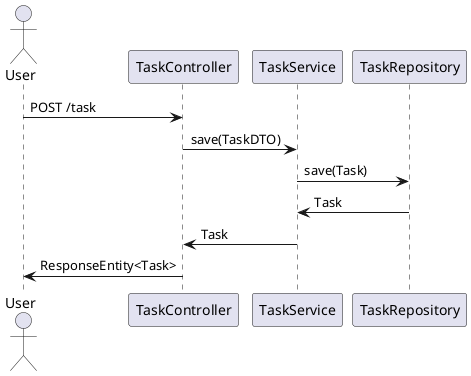 @startuml CU005 - Criar uma tarefa
actor User
User -> TaskController: POST /task
TaskController -> TaskService: save(TaskDTO)
TaskService -> TaskRepository: save(Task)
TaskRepository -> TaskService: Task
TaskService -> TaskController: Task
TaskController -> User: ResponseEntity<Task>
@enduml